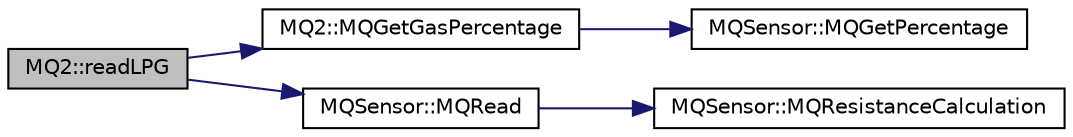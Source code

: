 digraph "MQ2::readLPG"
{
  edge [fontname="Helvetica",fontsize="10",labelfontname="Helvetica",labelfontsize="10"];
  node [fontname="Helvetica",fontsize="10",shape=record];
  rankdir="LR";
  Node1 [label="MQ2::readLPG",height=0.2,width=0.4,color="black", fillcolor="grey75", style="filled", fontcolor="black"];
  Node1 -> Node2 [color="midnightblue",fontsize="10",style="solid",fontname="Helvetica"];
  Node2 [label="MQ2::MQGetGasPercentage",height=0.2,width=0.4,color="black", fillcolor="white", style="filled",URL="$class_m_q2.html#af15a9dcbc276c5450bb9a724f63dcab0"];
  Node2 -> Node3 [color="midnightblue",fontsize="10",style="solid",fontname="Helvetica"];
  Node3 [label="MQSensor::MQGetPercentage",height=0.2,width=0.4,color="black", fillcolor="white", style="filled",URL="$class_m_q_sensor.html#a92ef594a160b257ca124481a21840a96"];
  Node1 -> Node4 [color="midnightblue",fontsize="10",style="solid",fontname="Helvetica"];
  Node4 [label="MQSensor::MQRead",height=0.2,width=0.4,color="black", fillcolor="white", style="filled",URL="$class_m_q_sensor.html#ac769cc3eade7067313d185848f63f2cf"];
  Node4 -> Node5 [color="midnightblue",fontsize="10",style="solid",fontname="Helvetica"];
  Node5 [label="MQSensor::MQResistanceCalculation",height=0.2,width=0.4,color="black", fillcolor="white", style="filled",URL="$class_m_q_sensor.html#a1bb39a92869446ede5ba1c6854034e20"];
}
